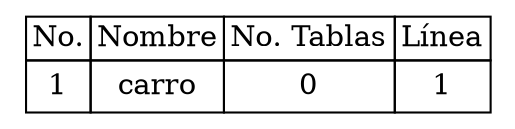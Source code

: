 
	digraph {
		tablaSimbolos [
		  shape=plaintext
		  label=<
			<table border='0' cellborder='1' color='black' cellspacing='0'>
			  <tr>
				  <td>No.</td>
				  <td>Nombre</td>
				  <td>No. Tablas</td>
				  <td>Línea</td>
			  </tr>
<tr>
<td cellpadding='4'>
1
</td>
<td cellpadding='4'>carro
</td>
<td cellpadding='4'>0
</td>
<td cellpadding='4'>1
</td>
</tr>

		</table>
		>];
	}
	